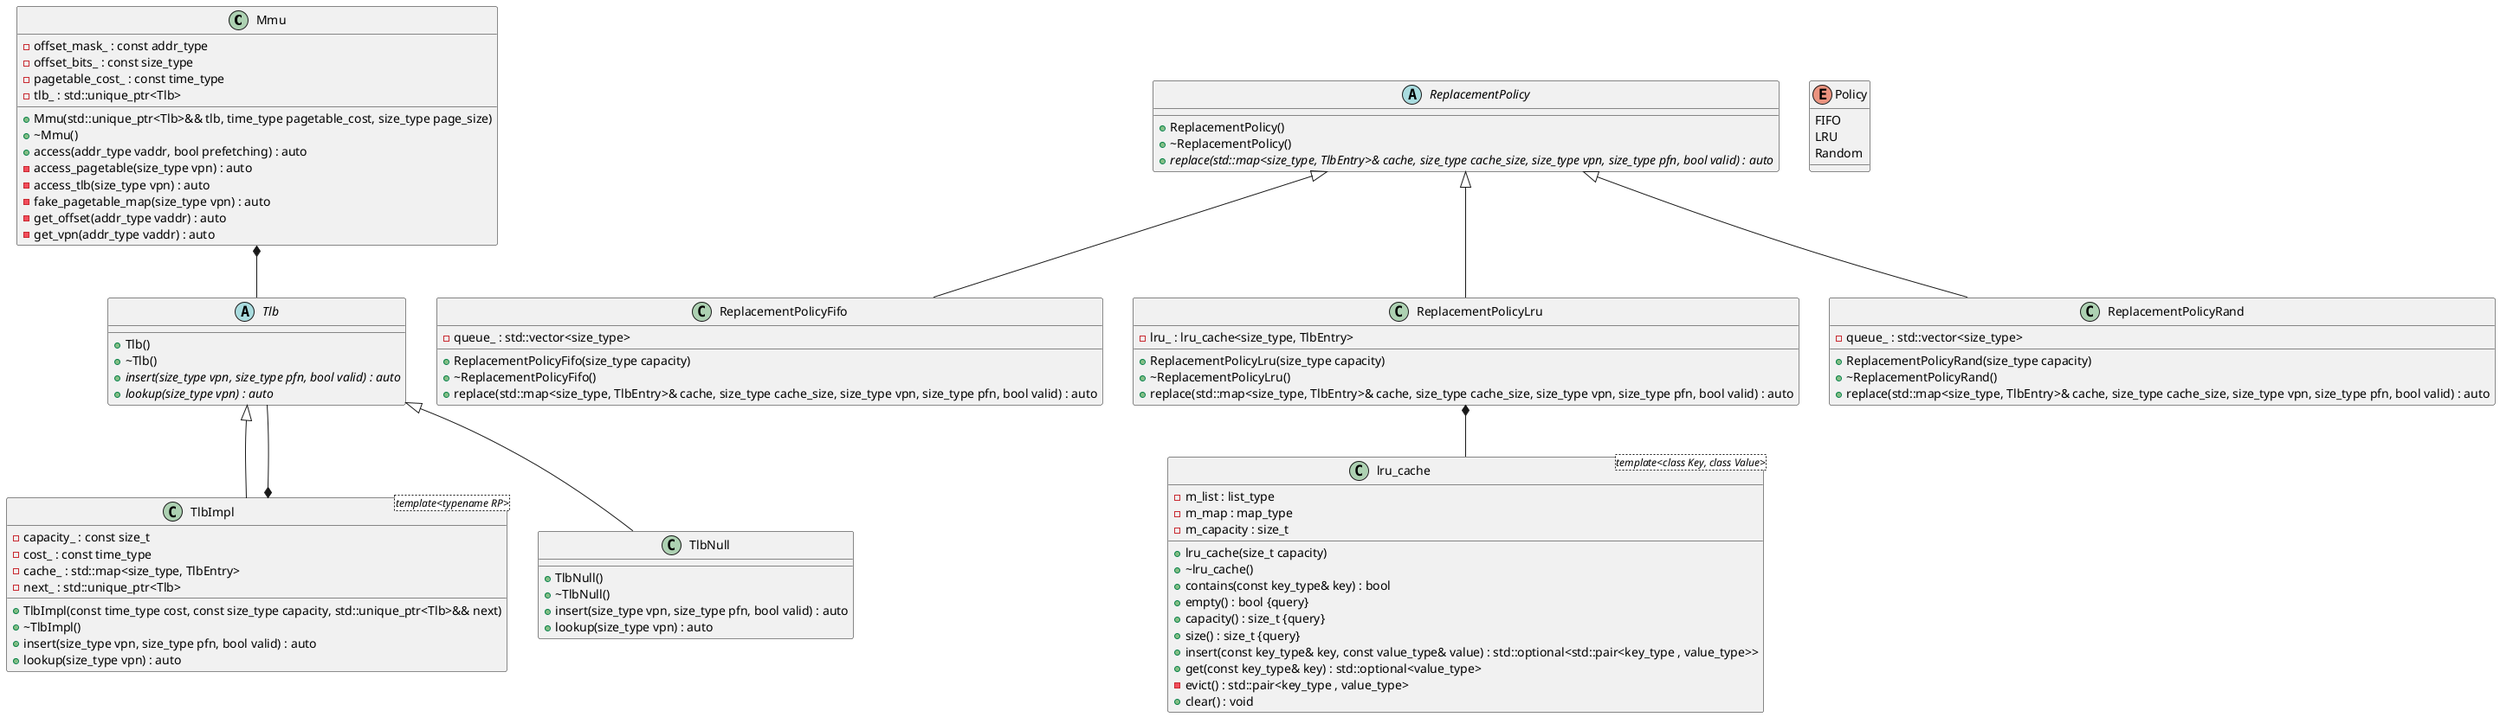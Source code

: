 @startuml





/' Objects '/

class Mmu {
	+Mmu(std::unique_ptr<Tlb>&& tlb, time_type pagetable_cost, size_type page_size)
	+~Mmu()
	+access(addr_type vaddr, bool prefetching) : auto
	-access_pagetable(size_type vpn) : auto
	-access_tlb(size_type vpn) : auto
	-fake_pagetable_map(size_type vpn) : auto
	-get_offset(addr_type vaddr) : auto
	-get_vpn(addr_type vaddr) : auto
	-offset_mask_ : const addr_type
	-offset_bits_ : const size_type
	-pagetable_cost_ : const time_type
	-tlb_ : std::unique_ptr<Tlb>
}


abstract class ReplacementPolicy {
	+ReplacementPolicy()
	+~ReplacementPolicy()
	+{abstract} replace(std::map<size_type, TlbEntry>& cache, size_type cache_size, size_type vpn, size_type pfn, bool valid) : auto
}


class ReplacementPolicyFifo {
	+ReplacementPolicyFifo(size_type capacity)
	+~ReplacementPolicyFifo()
	+replace(std::map<size_type, TlbEntry>& cache, size_type cache_size, size_type vpn, size_type pfn, bool valid) : auto
	-queue_ : std::vector<size_type>
}


class ReplacementPolicyLru {
	+ReplacementPolicyLru(size_type capacity)
	+~ReplacementPolicyLru()
	+replace(std::map<size_type, TlbEntry>& cache, size_type cache_size, size_type vpn, size_type pfn, bool valid) : auto
	-lru_ : lru_cache<size_type, TlbEntry>
}


class ReplacementPolicyRand {
	+ReplacementPolicyRand(size_type capacity)
	+~ReplacementPolicyRand()
	+replace(std::map<size_type, TlbEntry>& cache, size_type cache_size, size_type vpn, size_type pfn, bool valid) : auto
	-queue_ : std::vector<size_type>
}


abstract class Tlb {
	+Tlb()
	+~Tlb()
	+{abstract} insert(size_type vpn, size_type pfn, bool valid) : auto
	+{abstract} lookup(size_type vpn) : auto
}


class TlbImpl <template<typename RP>> {
	+TlbImpl(const time_type cost, const size_type capacity, std::unique_ptr<Tlb>&& next)
	+~TlbImpl()
	+insert(size_type vpn, size_type pfn, bool valid) : auto
	+lookup(size_type vpn) : auto
	-capacity_ : const size_t
	-cost_ : const time_type
	-cache_ : std::map<size_type, TlbEntry>
	-next_ : std::unique_ptr<Tlb>
}


class TlbNull {
	+TlbNull()
	+~TlbNull()
	+insert(size_type vpn, size_type pfn, bool valid) : auto
	+lookup(size_type vpn) : auto
}


class lru_cache <template<class Key, class Value>> {
	+lru_cache(size_t capacity)
	+~lru_cache()
	+contains(const key_type& key) : bool
	+empty() : bool {query}
	-m_list : list_type
	-m_map : map_type
	+capacity() : size_t {query}
	-m_capacity : size_t
	+size() : size_t {query}
	+insert(const key_type& key, const value_type& value) : std::optional<std::pair<key_type , value_type>>
	+get(const key_type& key) : std::optional<value_type>
	-evict() : std::pair<key_type , value_type>
	+clear() : void
}


enum Policy {
	FIFO
	LRU
	Random
}





/' Inheritance relationships '/

.ReplacementPolicy <|-- .ReplacementPolicyFifo


.ReplacementPolicy <|-- .ReplacementPolicyLru


.ReplacementPolicy <|-- .ReplacementPolicyRand


.Tlb <|-- .TlbImpl


.Tlb <|-- .TlbNull





/' Aggregation relationships '/

.Mmu *-- .Tlb


.ReplacementPolicyLru *-- .lru_cache


.TlbImpl *-- .Tlb






/' Nested objects '/



@enduml
